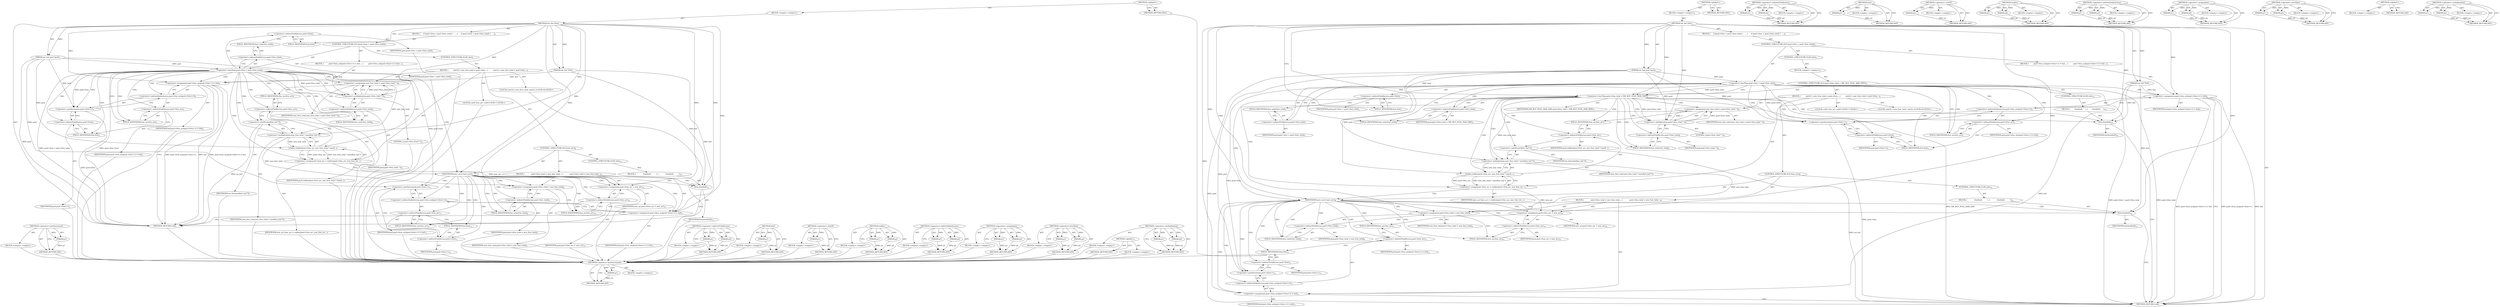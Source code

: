 digraph "&lt;operator&gt;.multiplication" {
vulnerable_126 [label=<(METHOD,&lt;operator&gt;.postIncrement)>];
vulnerable_127 [label=<(PARAM,p1)>];
vulnerable_128 [label=<(BLOCK,&lt;empty&gt;,&lt;empty&gt;)>];
vulnerable_129 [label=<(METHOD_RETURN,ANY)>];
vulnerable_6 [label=<(METHOD,&lt;global&gt;)<SUB>1</SUB>>];
vulnerable_7 [label=<(BLOCK,&lt;empty&gt;,&lt;empty&gt;)<SUB>1</SUB>>];
vulnerable_8 [label=<(METHOD,nw_buf_free)<SUB>1</SUB>>];
vulnerable_9 [label=<(PARAM,nw_buf_pool *pool)<SUB>1</SUB>>];
vulnerable_10 [label=<(PARAM,nw_buf *buf)<SUB>1</SUB>>];
vulnerable_11 [label=<(BLOCK,{
     if (pool-&gt;free &lt; pool-&gt;free_total) {
   ...,{
     if (pool-&gt;free &lt; pool-&gt;free_total) {
   ...)<SUB>2</SUB>>];
vulnerable_12 [label=<(CONTROL_STRUCTURE,IF,if (pool-&gt;free &lt; pool-&gt;free_total))<SUB>3</SUB>>];
vulnerable_13 [label=<(&lt;operator&gt;.lessThan,pool-&gt;free &lt; pool-&gt;free_total)<SUB>3</SUB>>];
vulnerable_14 [label=<(&lt;operator&gt;.indirectFieldAccess,pool-&gt;free)<SUB>3</SUB>>];
vulnerable_15 [label=<(IDENTIFIER,pool,pool-&gt;free &lt; pool-&gt;free_total)<SUB>3</SUB>>];
vulnerable_16 [label=<(FIELD_IDENTIFIER,free,free)<SUB>3</SUB>>];
vulnerable_17 [label=<(&lt;operator&gt;.indirectFieldAccess,pool-&gt;free_total)<SUB>3</SUB>>];
vulnerable_18 [label=<(IDENTIFIER,pool,pool-&gt;free &lt; pool-&gt;free_total)<SUB>3</SUB>>];
vulnerable_19 [label=<(FIELD_IDENTIFIER,free_total,free_total)<SUB>3</SUB>>];
vulnerable_20 [label=<(BLOCK,{
         pool-&gt;free_arr[pool-&gt;free++] = buf;
...,{
         pool-&gt;free_arr[pool-&gt;free++] = buf;
...)<SUB>3</SUB>>];
vulnerable_21 [label=<(&lt;operator&gt;.assignment,pool-&gt;free_arr[pool-&gt;free++] = buf)<SUB>4</SUB>>];
vulnerable_22 [label=<(&lt;operator&gt;.indirectIndexAccess,pool-&gt;free_arr[pool-&gt;free++])<SUB>4</SUB>>];
vulnerable_23 [label=<(&lt;operator&gt;.indirectFieldAccess,pool-&gt;free_arr)<SUB>4</SUB>>];
vulnerable_24 [label=<(IDENTIFIER,pool,pool-&gt;free_arr[pool-&gt;free++] = buf)<SUB>4</SUB>>];
vulnerable_25 [label=<(FIELD_IDENTIFIER,free_arr,free_arr)<SUB>4</SUB>>];
vulnerable_26 [label=<(&lt;operator&gt;.postIncrement,pool-&gt;free++)<SUB>4</SUB>>];
vulnerable_27 [label=<(&lt;operator&gt;.indirectFieldAccess,pool-&gt;free)<SUB>4</SUB>>];
vulnerable_28 [label=<(IDENTIFIER,pool,pool-&gt;free++)<SUB>4</SUB>>];
vulnerable_29 [label=<(FIELD_IDENTIFIER,free,free)<SUB>4</SUB>>];
vulnerable_30 [label=<(IDENTIFIER,buf,pool-&gt;free_arr[pool-&gt;free++] = buf)<SUB>4</SUB>>];
vulnerable_31 [label=<(CONTROL_STRUCTURE,ELSE,else)<SUB>5</SUB>>];
vulnerable_32 [label=<(BLOCK,{
         uint32_t new_free_total = pool-&gt;free...,{
         uint32_t new_free_total = pool-&gt;free...)<SUB>5</SUB>>];
vulnerable_33 [label="<(LOCAL,uint32_t new_free_total: uint32_t)<SUB>6</SUB>>"];
vulnerable_34 [label=<(&lt;operator&gt;.assignment,new_free_total = pool-&gt;free_total * 2)<SUB>6</SUB>>];
vulnerable_35 [label=<(IDENTIFIER,new_free_total,new_free_total = pool-&gt;free_total * 2)<SUB>6</SUB>>];
vulnerable_36 [label=<(&lt;operator&gt;.multiplication,pool-&gt;free_total * 2)<SUB>6</SUB>>];
vulnerable_37 [label=<(&lt;operator&gt;.indirectFieldAccess,pool-&gt;free_total)<SUB>6</SUB>>];
vulnerable_38 [label=<(IDENTIFIER,pool,pool-&gt;free_total * 2)<SUB>6</SUB>>];
vulnerable_39 [label=<(FIELD_IDENTIFIER,free_total,free_total)<SUB>6</SUB>>];
vulnerable_40 [label=<(LITERAL,2,pool-&gt;free_total * 2)<SUB>6</SUB>>];
vulnerable_41 [label="<(LOCAL,void* new_arr: void*)<SUB>7</SUB>>"];
vulnerable_42 [label=<(&lt;operator&gt;.assignment,*new_arr = realloc(pool-&gt;free_arr, new_free_tot...)<SUB>7</SUB>>];
vulnerable_43 [label=<(IDENTIFIER,new_arr,*new_arr = realloc(pool-&gt;free_arr, new_free_tot...)<SUB>7</SUB>>];
vulnerable_44 [label=<(realloc,realloc(pool-&gt;free_arr, new_free_total * sizeof...)<SUB>7</SUB>>];
vulnerable_45 [label=<(&lt;operator&gt;.indirectFieldAccess,pool-&gt;free_arr)<SUB>7</SUB>>];
vulnerable_46 [label=<(IDENTIFIER,pool,realloc(pool-&gt;free_arr, new_free_total * sizeof...)<SUB>7</SUB>>];
vulnerable_47 [label=<(FIELD_IDENTIFIER,free_arr,free_arr)<SUB>7</SUB>>];
vulnerable_48 [label=<(&lt;operator&gt;.multiplication,new_free_total * sizeof(nw_buf *))<SUB>7</SUB>>];
vulnerable_49 [label=<(IDENTIFIER,new_free_total,new_free_total * sizeof(nw_buf *))<SUB>7</SUB>>];
vulnerable_50 [label=<(&lt;operator&gt;.sizeOf,sizeof(nw_buf *))<SUB>7</SUB>>];
vulnerable_51 [label=<(IDENTIFIER,nw_buf,sizeof(nw_buf *))<SUB>7</SUB>>];
vulnerable_52 [label=<(CONTROL_STRUCTURE,IF,if (new_arr))<SUB>8</SUB>>];
vulnerable_53 [label=<(IDENTIFIER,new_arr,if (new_arr))<SUB>8</SUB>>];
vulnerable_54 [label=<(BLOCK,{
            pool-&gt;free_total = new_free_total...,{
            pool-&gt;free_total = new_free_total...)<SUB>8</SUB>>];
vulnerable_55 [label=<(&lt;operator&gt;.assignment,pool-&gt;free_total = new_free_total)<SUB>9</SUB>>];
vulnerable_56 [label=<(&lt;operator&gt;.indirectFieldAccess,pool-&gt;free_total)<SUB>9</SUB>>];
vulnerable_57 [label=<(IDENTIFIER,pool,pool-&gt;free_total = new_free_total)<SUB>9</SUB>>];
vulnerable_58 [label=<(FIELD_IDENTIFIER,free_total,free_total)<SUB>9</SUB>>];
vulnerable_59 [label=<(IDENTIFIER,new_free_total,pool-&gt;free_total = new_free_total)<SUB>9</SUB>>];
vulnerable_60 [label=<(&lt;operator&gt;.assignment,pool-&gt;free_arr = new_arr)<SUB>10</SUB>>];
vulnerable_61 [label=<(&lt;operator&gt;.indirectFieldAccess,pool-&gt;free_arr)<SUB>10</SUB>>];
vulnerable_62 [label=<(IDENTIFIER,pool,pool-&gt;free_arr = new_arr)<SUB>10</SUB>>];
vulnerable_63 [label=<(FIELD_IDENTIFIER,free_arr,free_arr)<SUB>10</SUB>>];
vulnerable_64 [label=<(IDENTIFIER,new_arr,pool-&gt;free_arr = new_arr)<SUB>10</SUB>>];
vulnerable_65 [label=<(&lt;operator&gt;.assignment,pool-&gt;free_arr[pool-&gt;free++] = buf)<SUB>11</SUB>>];
vulnerable_66 [label=<(&lt;operator&gt;.indirectIndexAccess,pool-&gt;free_arr[pool-&gt;free++])<SUB>11</SUB>>];
vulnerable_67 [label=<(&lt;operator&gt;.indirectFieldAccess,pool-&gt;free_arr)<SUB>11</SUB>>];
vulnerable_68 [label=<(IDENTIFIER,pool,pool-&gt;free_arr[pool-&gt;free++] = buf)<SUB>11</SUB>>];
vulnerable_69 [label=<(FIELD_IDENTIFIER,free_arr,free_arr)<SUB>11</SUB>>];
vulnerable_70 [label=<(&lt;operator&gt;.postIncrement,pool-&gt;free++)<SUB>11</SUB>>];
vulnerable_71 [label=<(&lt;operator&gt;.indirectFieldAccess,pool-&gt;free)<SUB>11</SUB>>];
vulnerable_72 [label=<(IDENTIFIER,pool,pool-&gt;free++)<SUB>11</SUB>>];
vulnerable_73 [label=<(FIELD_IDENTIFIER,free,free)<SUB>11</SUB>>];
vulnerable_74 [label=<(IDENTIFIER,buf,pool-&gt;free_arr[pool-&gt;free++] = buf)<SUB>11</SUB>>];
vulnerable_75 [label=<(CONTROL_STRUCTURE,ELSE,else)<SUB>12</SUB>>];
vulnerable_76 [label=<(BLOCK,{
             free(buf);
         },{
             free(buf);
         })<SUB>12</SUB>>];
vulnerable_77 [label=<(free,free(buf))<SUB>13</SUB>>];
vulnerable_78 [label=<(IDENTIFIER,buf,free(buf))<SUB>13</SUB>>];
vulnerable_79 [label=<(METHOD_RETURN,void)<SUB>1</SUB>>];
vulnerable_81 [label=<(METHOD_RETURN,ANY)<SUB>1</SUB>>];
vulnerable_111 [label=<(METHOD,&lt;operator&gt;.indirectFieldAccess)>];
vulnerable_112 [label=<(PARAM,p1)>];
vulnerable_113 [label=<(PARAM,p2)>];
vulnerable_114 [label=<(BLOCK,&lt;empty&gt;,&lt;empty&gt;)>];
vulnerable_115 [label=<(METHOD_RETURN,ANY)>];
vulnerable_144 [label=<(METHOD,free)>];
vulnerable_145 [label=<(PARAM,p1)>];
vulnerable_146 [label=<(BLOCK,&lt;empty&gt;,&lt;empty&gt;)>];
vulnerable_147 [label=<(METHOD_RETURN,ANY)>];
vulnerable_140 [label=<(METHOD,&lt;operator&gt;.sizeOf)>];
vulnerable_141 [label=<(PARAM,p1)>];
vulnerable_142 [label=<(BLOCK,&lt;empty&gt;,&lt;empty&gt;)>];
vulnerable_143 [label=<(METHOD_RETURN,ANY)>];
vulnerable_135 [label=<(METHOD,realloc)>];
vulnerable_136 [label=<(PARAM,p1)>];
vulnerable_137 [label=<(PARAM,p2)>];
vulnerable_138 [label=<(BLOCK,&lt;empty&gt;,&lt;empty&gt;)>];
vulnerable_139 [label=<(METHOD_RETURN,ANY)>];
vulnerable_121 [label=<(METHOD,&lt;operator&gt;.indirectIndexAccess)>];
vulnerable_122 [label=<(PARAM,p1)>];
vulnerable_123 [label=<(PARAM,p2)>];
vulnerable_124 [label=<(BLOCK,&lt;empty&gt;,&lt;empty&gt;)>];
vulnerable_125 [label=<(METHOD_RETURN,ANY)>];
vulnerable_116 [label=<(METHOD,&lt;operator&gt;.assignment)>];
vulnerable_117 [label=<(PARAM,p1)>];
vulnerable_118 [label=<(PARAM,p2)>];
vulnerable_119 [label=<(BLOCK,&lt;empty&gt;,&lt;empty&gt;)>];
vulnerable_120 [label=<(METHOD_RETURN,ANY)>];
vulnerable_106 [label=<(METHOD,&lt;operator&gt;.lessThan)>];
vulnerable_107 [label=<(PARAM,p1)>];
vulnerable_108 [label=<(PARAM,p2)>];
vulnerable_109 [label=<(BLOCK,&lt;empty&gt;,&lt;empty&gt;)>];
vulnerable_110 [label=<(METHOD_RETURN,ANY)>];
vulnerable_100 [label=<(METHOD,&lt;global&gt;)<SUB>1</SUB>>];
vulnerable_101 [label=<(BLOCK,&lt;empty&gt;,&lt;empty&gt;)>];
vulnerable_102 [label=<(METHOD_RETURN,ANY)>];
vulnerable_130 [label=<(METHOD,&lt;operator&gt;.multiplication)>];
vulnerable_131 [label=<(PARAM,p1)>];
vulnerable_132 [label=<(PARAM,p2)>];
vulnerable_133 [label=<(BLOCK,&lt;empty&gt;,&lt;empty&gt;)>];
vulnerable_134 [label=<(METHOD_RETURN,ANY)>];
fixed_137 [label=<(METHOD,&lt;operator&gt;.postIncrement)>];
fixed_138 [label=<(PARAM,p1)>];
fixed_139 [label=<(BLOCK,&lt;empty&gt;,&lt;empty&gt;)>];
fixed_140 [label=<(METHOD_RETURN,ANY)>];
fixed_6 [label=<(METHOD,&lt;global&gt;)<SUB>1</SUB>>];
fixed_7 [label=<(BLOCK,&lt;empty&gt;,&lt;empty&gt;)<SUB>1</SUB>>];
fixed_8 [label=<(METHOD,nw_buf_free)<SUB>1</SUB>>];
fixed_9 [label=<(PARAM,nw_buf_pool *pool)<SUB>1</SUB>>];
fixed_10 [label=<(PARAM,nw_buf *buf)<SUB>1</SUB>>];
fixed_11 [label=<(BLOCK,{
     if (pool-&gt;free &lt; pool-&gt;free_total) {
   ...,{
     if (pool-&gt;free &lt; pool-&gt;free_total) {
   ...)<SUB>2</SUB>>];
fixed_12 [label=<(CONTROL_STRUCTURE,IF,if (pool-&gt;free &lt; pool-&gt;free_total))<SUB>3</SUB>>];
fixed_13 [label=<(&lt;operator&gt;.lessThan,pool-&gt;free &lt; pool-&gt;free_total)<SUB>3</SUB>>];
fixed_14 [label=<(&lt;operator&gt;.indirectFieldAccess,pool-&gt;free)<SUB>3</SUB>>];
fixed_15 [label=<(IDENTIFIER,pool,pool-&gt;free &lt; pool-&gt;free_total)<SUB>3</SUB>>];
fixed_16 [label=<(FIELD_IDENTIFIER,free,free)<SUB>3</SUB>>];
fixed_17 [label=<(&lt;operator&gt;.indirectFieldAccess,pool-&gt;free_total)<SUB>3</SUB>>];
fixed_18 [label=<(IDENTIFIER,pool,pool-&gt;free &lt; pool-&gt;free_total)<SUB>3</SUB>>];
fixed_19 [label=<(FIELD_IDENTIFIER,free_total,free_total)<SUB>3</SUB>>];
fixed_20 [label=<(BLOCK,{
         pool-&gt;free_arr[pool-&gt;free++] = buf;
...,{
         pool-&gt;free_arr[pool-&gt;free++] = buf;
...)<SUB>3</SUB>>];
fixed_21 [label=<(&lt;operator&gt;.assignment,pool-&gt;free_arr[pool-&gt;free++] = buf)<SUB>4</SUB>>];
fixed_22 [label=<(&lt;operator&gt;.indirectIndexAccess,pool-&gt;free_arr[pool-&gt;free++])<SUB>4</SUB>>];
fixed_23 [label=<(&lt;operator&gt;.indirectFieldAccess,pool-&gt;free_arr)<SUB>4</SUB>>];
fixed_24 [label=<(IDENTIFIER,pool,pool-&gt;free_arr[pool-&gt;free++] = buf)<SUB>4</SUB>>];
fixed_25 [label=<(FIELD_IDENTIFIER,free_arr,free_arr)<SUB>4</SUB>>];
fixed_26 [label=<(&lt;operator&gt;.postIncrement,pool-&gt;free++)<SUB>4</SUB>>];
fixed_27 [label=<(&lt;operator&gt;.indirectFieldAccess,pool-&gt;free)<SUB>4</SUB>>];
fixed_28 [label=<(IDENTIFIER,pool,pool-&gt;free++)<SUB>4</SUB>>];
fixed_29 [label=<(FIELD_IDENTIFIER,free,free)<SUB>4</SUB>>];
fixed_30 [label=<(IDENTIFIER,buf,pool-&gt;free_arr[pool-&gt;free++] = buf)<SUB>4</SUB>>];
fixed_31 [label=<(CONTROL_STRUCTURE,ELSE,else)<SUB>5</SUB>>];
fixed_32 [label=<(BLOCK,&lt;empty&gt;,&lt;empty&gt;)<SUB>5</SUB>>];
fixed_33 [label=<(CONTROL_STRUCTURE,IF,if (pool-&gt;free_total &lt; NW_BUF_POOL_MAX_SIZE))<SUB>5</SUB>>];
fixed_34 [label=<(&lt;operator&gt;.lessThan,pool-&gt;free_total &lt; NW_BUF_POOL_MAX_SIZE)<SUB>5</SUB>>];
fixed_35 [label=<(&lt;operator&gt;.indirectFieldAccess,pool-&gt;free_total)<SUB>5</SUB>>];
fixed_36 [label=<(IDENTIFIER,pool,pool-&gt;free_total &lt; NW_BUF_POOL_MAX_SIZE)<SUB>5</SUB>>];
fixed_37 [label=<(FIELD_IDENTIFIER,free_total,free_total)<SUB>5</SUB>>];
fixed_38 [label=<(IDENTIFIER,NW_BUF_POOL_MAX_SIZE,pool-&gt;free_total &lt; NW_BUF_POOL_MAX_SIZE)<SUB>5</SUB>>];
fixed_39 [label=<(BLOCK,{
         uint32_t new_free_total = pool-&gt;free...,{
         uint32_t new_free_total = pool-&gt;free...)<SUB>5</SUB>>];
fixed_40 [label="<(LOCAL,uint32_t new_free_total: uint32_t)<SUB>6</SUB>>"];
fixed_41 [label=<(&lt;operator&gt;.assignment,new_free_total = pool-&gt;free_total * 2)<SUB>6</SUB>>];
fixed_42 [label=<(IDENTIFIER,new_free_total,new_free_total = pool-&gt;free_total * 2)<SUB>6</SUB>>];
fixed_43 [label=<(&lt;operator&gt;.multiplication,pool-&gt;free_total * 2)<SUB>6</SUB>>];
fixed_44 [label=<(&lt;operator&gt;.indirectFieldAccess,pool-&gt;free_total)<SUB>6</SUB>>];
fixed_45 [label=<(IDENTIFIER,pool,pool-&gt;free_total * 2)<SUB>6</SUB>>];
fixed_46 [label=<(FIELD_IDENTIFIER,free_total,free_total)<SUB>6</SUB>>];
fixed_47 [label=<(LITERAL,2,pool-&gt;free_total * 2)<SUB>6</SUB>>];
fixed_48 [label="<(LOCAL,void* new_arr: void*)<SUB>7</SUB>>"];
fixed_49 [label=<(&lt;operator&gt;.assignment,*new_arr = realloc(pool-&gt;free_arr, new_free_tot...)<SUB>7</SUB>>];
fixed_50 [label=<(IDENTIFIER,new_arr,*new_arr = realloc(pool-&gt;free_arr, new_free_tot...)<SUB>7</SUB>>];
fixed_51 [label=<(realloc,realloc(pool-&gt;free_arr, new_free_total * sizeof...)<SUB>7</SUB>>];
fixed_52 [label=<(&lt;operator&gt;.indirectFieldAccess,pool-&gt;free_arr)<SUB>7</SUB>>];
fixed_53 [label=<(IDENTIFIER,pool,realloc(pool-&gt;free_arr, new_free_total * sizeof...)<SUB>7</SUB>>];
fixed_54 [label=<(FIELD_IDENTIFIER,free_arr,free_arr)<SUB>7</SUB>>];
fixed_55 [label=<(&lt;operator&gt;.multiplication,new_free_total * sizeof(nw_buf *))<SUB>7</SUB>>];
fixed_56 [label=<(IDENTIFIER,new_free_total,new_free_total * sizeof(nw_buf *))<SUB>7</SUB>>];
fixed_57 [label=<(&lt;operator&gt;.sizeOf,sizeof(nw_buf *))<SUB>7</SUB>>];
fixed_58 [label=<(IDENTIFIER,nw_buf,sizeof(nw_buf *))<SUB>7</SUB>>];
fixed_59 [label=<(CONTROL_STRUCTURE,IF,if (new_arr))<SUB>8</SUB>>];
fixed_60 [label=<(IDENTIFIER,new_arr,if (new_arr))<SUB>8</SUB>>];
fixed_61 [label=<(BLOCK,{
            pool-&gt;free_total = new_free_total...,{
            pool-&gt;free_total = new_free_total...)<SUB>8</SUB>>];
fixed_62 [label=<(&lt;operator&gt;.assignment,pool-&gt;free_total = new_free_total)<SUB>9</SUB>>];
fixed_63 [label=<(&lt;operator&gt;.indirectFieldAccess,pool-&gt;free_total)<SUB>9</SUB>>];
fixed_64 [label=<(IDENTIFIER,pool,pool-&gt;free_total = new_free_total)<SUB>9</SUB>>];
fixed_65 [label=<(FIELD_IDENTIFIER,free_total,free_total)<SUB>9</SUB>>];
fixed_66 [label=<(IDENTIFIER,new_free_total,pool-&gt;free_total = new_free_total)<SUB>9</SUB>>];
fixed_67 [label=<(&lt;operator&gt;.assignment,pool-&gt;free_arr = new_arr)<SUB>10</SUB>>];
fixed_68 [label=<(&lt;operator&gt;.indirectFieldAccess,pool-&gt;free_arr)<SUB>10</SUB>>];
fixed_69 [label=<(IDENTIFIER,pool,pool-&gt;free_arr = new_arr)<SUB>10</SUB>>];
fixed_70 [label=<(FIELD_IDENTIFIER,free_arr,free_arr)<SUB>10</SUB>>];
fixed_71 [label=<(IDENTIFIER,new_arr,pool-&gt;free_arr = new_arr)<SUB>10</SUB>>];
fixed_72 [label=<(&lt;operator&gt;.assignment,pool-&gt;free_arr[pool-&gt;free++] = buf)<SUB>11</SUB>>];
fixed_73 [label=<(&lt;operator&gt;.indirectIndexAccess,pool-&gt;free_arr[pool-&gt;free++])<SUB>11</SUB>>];
fixed_74 [label=<(&lt;operator&gt;.indirectFieldAccess,pool-&gt;free_arr)<SUB>11</SUB>>];
fixed_75 [label=<(IDENTIFIER,pool,pool-&gt;free_arr[pool-&gt;free++] = buf)<SUB>11</SUB>>];
fixed_76 [label=<(FIELD_IDENTIFIER,free_arr,free_arr)<SUB>11</SUB>>];
fixed_77 [label=<(&lt;operator&gt;.postIncrement,pool-&gt;free++)<SUB>11</SUB>>];
fixed_78 [label=<(&lt;operator&gt;.indirectFieldAccess,pool-&gt;free)<SUB>11</SUB>>];
fixed_79 [label=<(IDENTIFIER,pool,pool-&gt;free++)<SUB>11</SUB>>];
fixed_80 [label=<(FIELD_IDENTIFIER,free,free)<SUB>11</SUB>>];
fixed_81 [label=<(IDENTIFIER,buf,pool-&gt;free_arr[pool-&gt;free++] = buf)<SUB>11</SUB>>];
fixed_82 [label=<(CONTROL_STRUCTURE,ELSE,else)<SUB>12</SUB>>];
fixed_83 [label=<(BLOCK,{
             free(buf);
         },{
             free(buf);
         })<SUB>12</SUB>>];
fixed_84 [label=<(free,free(buf))<SUB>13</SUB>>];
fixed_85 [label=<(IDENTIFIER,buf,free(buf))<SUB>13</SUB>>];
fixed_86 [label=<(CONTROL_STRUCTURE,ELSE,else)<SUB>15</SUB>>];
fixed_87 [label=<(BLOCK,{
        free(buf);
     },{
        free(buf);
     })<SUB>15</SUB>>];
fixed_88 [label=<(free,free(buf))<SUB>16</SUB>>];
fixed_89 [label=<(IDENTIFIER,buf,free(buf))<SUB>16</SUB>>];
fixed_90 [label=<(METHOD_RETURN,void)<SUB>1</SUB>>];
fixed_92 [label=<(METHOD_RETURN,ANY)<SUB>1</SUB>>];
fixed_122 [label=<(METHOD,&lt;operator&gt;.indirectFieldAccess)>];
fixed_123 [label=<(PARAM,p1)>];
fixed_124 [label=<(PARAM,p2)>];
fixed_125 [label=<(BLOCK,&lt;empty&gt;,&lt;empty&gt;)>];
fixed_126 [label=<(METHOD_RETURN,ANY)>];
fixed_155 [label=<(METHOD,free)>];
fixed_156 [label=<(PARAM,p1)>];
fixed_157 [label=<(BLOCK,&lt;empty&gt;,&lt;empty&gt;)>];
fixed_158 [label=<(METHOD_RETURN,ANY)>];
fixed_151 [label=<(METHOD,&lt;operator&gt;.sizeOf)>];
fixed_152 [label=<(PARAM,p1)>];
fixed_153 [label=<(BLOCK,&lt;empty&gt;,&lt;empty&gt;)>];
fixed_154 [label=<(METHOD_RETURN,ANY)>];
fixed_146 [label=<(METHOD,realloc)>];
fixed_147 [label=<(PARAM,p1)>];
fixed_148 [label=<(PARAM,p2)>];
fixed_149 [label=<(BLOCK,&lt;empty&gt;,&lt;empty&gt;)>];
fixed_150 [label=<(METHOD_RETURN,ANY)>];
fixed_132 [label=<(METHOD,&lt;operator&gt;.indirectIndexAccess)>];
fixed_133 [label=<(PARAM,p1)>];
fixed_134 [label=<(PARAM,p2)>];
fixed_135 [label=<(BLOCK,&lt;empty&gt;,&lt;empty&gt;)>];
fixed_136 [label=<(METHOD_RETURN,ANY)>];
fixed_127 [label=<(METHOD,&lt;operator&gt;.assignment)>];
fixed_128 [label=<(PARAM,p1)>];
fixed_129 [label=<(PARAM,p2)>];
fixed_130 [label=<(BLOCK,&lt;empty&gt;,&lt;empty&gt;)>];
fixed_131 [label=<(METHOD_RETURN,ANY)>];
fixed_117 [label=<(METHOD,&lt;operator&gt;.lessThan)>];
fixed_118 [label=<(PARAM,p1)>];
fixed_119 [label=<(PARAM,p2)>];
fixed_120 [label=<(BLOCK,&lt;empty&gt;,&lt;empty&gt;)>];
fixed_121 [label=<(METHOD_RETURN,ANY)>];
fixed_111 [label=<(METHOD,&lt;global&gt;)<SUB>1</SUB>>];
fixed_112 [label=<(BLOCK,&lt;empty&gt;,&lt;empty&gt;)>];
fixed_113 [label=<(METHOD_RETURN,ANY)>];
fixed_141 [label=<(METHOD,&lt;operator&gt;.multiplication)>];
fixed_142 [label=<(PARAM,p1)>];
fixed_143 [label=<(PARAM,p2)>];
fixed_144 [label=<(BLOCK,&lt;empty&gt;,&lt;empty&gt;)>];
fixed_145 [label=<(METHOD_RETURN,ANY)>];
vulnerable_126 -> vulnerable_127  [key=0, label="AST: "];
vulnerable_126 -> vulnerable_127  [key=1, label="DDG: "];
vulnerable_126 -> vulnerable_128  [key=0, label="AST: "];
vulnerable_126 -> vulnerable_129  [key=0, label="AST: "];
vulnerable_126 -> vulnerable_129  [key=1, label="CFG: "];
vulnerable_127 -> vulnerable_129  [key=0, label="DDG: p1"];
vulnerable_128 -> fixed_137  [key=0];
vulnerable_129 -> fixed_137  [key=0];
vulnerable_6 -> vulnerable_7  [key=0, label="AST: "];
vulnerable_6 -> vulnerable_81  [key=0, label="AST: "];
vulnerable_6 -> vulnerable_81  [key=1, label="CFG: "];
vulnerable_7 -> vulnerable_8  [key=0, label="AST: "];
vulnerable_8 -> vulnerable_9  [key=0, label="AST: "];
vulnerable_8 -> vulnerable_9  [key=1, label="DDG: "];
vulnerable_8 -> vulnerable_10  [key=0, label="AST: "];
vulnerable_8 -> vulnerable_10  [key=1, label="DDG: "];
vulnerable_8 -> vulnerable_11  [key=0, label="AST: "];
vulnerable_8 -> vulnerable_79  [key=0, label="AST: "];
vulnerable_8 -> vulnerable_16  [key=0, label="CFG: "];
vulnerable_8 -> vulnerable_21  [key=0, label="DDG: "];
vulnerable_8 -> vulnerable_53  [key=0, label="DDG: "];
vulnerable_8 -> vulnerable_36  [key=0, label="DDG: "];
vulnerable_8 -> vulnerable_55  [key=0, label="DDG: "];
vulnerable_8 -> vulnerable_60  [key=0, label="DDG: "];
vulnerable_8 -> vulnerable_65  [key=0, label="DDG: "];
vulnerable_8 -> vulnerable_48  [key=0, label="DDG: "];
vulnerable_8 -> vulnerable_77  [key=0, label="DDG: "];
vulnerable_9 -> vulnerable_79  [key=0, label="DDG: pool"];
vulnerable_9 -> vulnerable_13  [key=0, label="DDG: pool"];
vulnerable_9 -> vulnerable_26  [key=0, label="DDG: pool"];
vulnerable_9 -> vulnerable_36  [key=0, label="DDG: pool"];
vulnerable_9 -> vulnerable_44  [key=0, label="DDG: pool"];
vulnerable_9 -> vulnerable_70  [key=0, label="DDG: pool"];
vulnerable_10 -> vulnerable_21  [key=0, label="DDG: buf"];
vulnerable_10 -> vulnerable_65  [key=0, label="DDG: buf"];
vulnerable_10 -> vulnerable_77  [key=0, label="DDG: buf"];
vulnerable_11 -> vulnerable_12  [key=0, label="AST: "];
vulnerable_12 -> vulnerable_13  [key=0, label="AST: "];
vulnerable_12 -> vulnerable_20  [key=0, label="AST: "];
vulnerable_12 -> vulnerable_31  [key=0, label="AST: "];
vulnerable_13 -> vulnerable_14  [key=0, label="AST: "];
vulnerable_13 -> vulnerable_17  [key=0, label="AST: "];
vulnerable_13 -> vulnerable_25  [key=0, label="CFG: "];
vulnerable_13 -> vulnerable_25  [key=1, label="CDG: "];
vulnerable_13 -> vulnerable_39  [key=0, label="CFG: "];
vulnerable_13 -> vulnerable_39  [key=1, label="CDG: "];
vulnerable_13 -> vulnerable_79  [key=0, label="DDG: pool-&gt;free_total"];
vulnerable_13 -> vulnerable_79  [key=1, label="DDG: pool-&gt;free &lt; pool-&gt;free_total"];
vulnerable_13 -> vulnerable_26  [key=0, label="DDG: pool-&gt;free"];
vulnerable_13 -> vulnerable_26  [key=1, label="CDG: "];
vulnerable_13 -> vulnerable_36  [key=0, label="DDG: pool-&gt;free_total"];
vulnerable_13 -> vulnerable_36  [key=1, label="CDG: "];
vulnerable_13 -> vulnerable_70  [key=0, label="DDG: pool-&gt;free"];
vulnerable_13 -> vulnerable_47  [key=0, label="CDG: "];
vulnerable_13 -> vulnerable_34  [key=0, label="CDG: "];
vulnerable_13 -> vulnerable_21  [key=0, label="CDG: "];
vulnerable_13 -> vulnerable_48  [key=0, label="CDG: "];
vulnerable_13 -> vulnerable_42  [key=0, label="CDG: "];
vulnerable_13 -> vulnerable_37  [key=0, label="CDG: "];
vulnerable_13 -> vulnerable_22  [key=0, label="CDG: "];
vulnerable_13 -> vulnerable_45  [key=0, label="CDG: "];
vulnerable_13 -> vulnerable_27  [key=0, label="CDG: "];
vulnerable_13 -> vulnerable_29  [key=0, label="CDG: "];
vulnerable_13 -> vulnerable_50  [key=0, label="CDG: "];
vulnerable_13 -> vulnerable_44  [key=0, label="CDG: "];
vulnerable_13 -> vulnerable_23  [key=0, label="CDG: "];
vulnerable_13 -> vulnerable_53  [key=0, label="CDG: "];
vulnerable_14 -> vulnerable_15  [key=0, label="AST: "];
vulnerable_14 -> vulnerable_16  [key=0, label="AST: "];
vulnerable_14 -> vulnerable_19  [key=0, label="CFG: "];
vulnerable_15 -> fixed_137  [key=0];
vulnerable_16 -> vulnerable_14  [key=0, label="CFG: "];
vulnerable_17 -> vulnerable_18  [key=0, label="AST: "];
vulnerable_17 -> vulnerable_19  [key=0, label="AST: "];
vulnerable_17 -> vulnerable_13  [key=0, label="CFG: "];
vulnerable_18 -> fixed_137  [key=0];
vulnerable_19 -> vulnerable_17  [key=0, label="CFG: "];
vulnerable_20 -> vulnerable_21  [key=0, label="AST: "];
vulnerable_21 -> vulnerable_22  [key=0, label="AST: "];
vulnerable_21 -> vulnerable_30  [key=0, label="AST: "];
vulnerable_21 -> vulnerable_79  [key=0, label="CFG: "];
vulnerable_21 -> vulnerable_79  [key=1, label="DDG: pool-&gt;free_arr[pool-&gt;free++]"];
vulnerable_21 -> vulnerable_79  [key=2, label="DDG: buf"];
vulnerable_21 -> vulnerable_79  [key=3, label="DDG: pool-&gt;free_arr[pool-&gt;free++] = buf"];
vulnerable_22 -> vulnerable_23  [key=0, label="AST: "];
vulnerable_22 -> vulnerable_26  [key=0, label="AST: "];
vulnerable_22 -> vulnerable_21  [key=0, label="CFG: "];
vulnerable_23 -> vulnerable_24  [key=0, label="AST: "];
vulnerable_23 -> vulnerable_25  [key=0, label="AST: "];
vulnerable_23 -> vulnerable_29  [key=0, label="CFG: "];
vulnerable_24 -> fixed_137  [key=0];
vulnerable_25 -> vulnerable_23  [key=0, label="CFG: "];
vulnerable_26 -> vulnerable_27  [key=0, label="AST: "];
vulnerable_26 -> vulnerable_22  [key=0, label="CFG: "];
vulnerable_26 -> vulnerable_79  [key=0, label="DDG: pool-&gt;free"];
vulnerable_27 -> vulnerable_28  [key=0, label="AST: "];
vulnerable_27 -> vulnerable_29  [key=0, label="AST: "];
vulnerable_27 -> vulnerable_26  [key=0, label="CFG: "];
vulnerable_28 -> fixed_137  [key=0];
vulnerable_29 -> vulnerable_27  [key=0, label="CFG: "];
vulnerable_30 -> fixed_137  [key=0];
vulnerable_31 -> vulnerable_32  [key=0, label="AST: "];
vulnerable_32 -> vulnerable_33  [key=0, label="AST: "];
vulnerable_32 -> vulnerable_34  [key=0, label="AST: "];
vulnerable_32 -> vulnerable_41  [key=0, label="AST: "];
vulnerable_32 -> vulnerable_42  [key=0, label="AST: "];
vulnerable_32 -> vulnerable_52  [key=0, label="AST: "];
vulnerable_33 -> fixed_137  [key=0];
vulnerable_34 -> vulnerable_35  [key=0, label="AST: "];
vulnerable_34 -> vulnerable_36  [key=0, label="AST: "];
vulnerable_34 -> vulnerable_47  [key=0, label="CFG: "];
vulnerable_34 -> vulnerable_48  [key=0, label="DDG: new_free_total"];
vulnerable_35 -> fixed_137  [key=0];
vulnerable_36 -> vulnerable_37  [key=0, label="AST: "];
vulnerable_36 -> vulnerable_40  [key=0, label="AST: "];
vulnerable_36 -> vulnerable_34  [key=0, label="CFG: "];
vulnerable_36 -> vulnerable_34  [key=1, label="DDG: pool-&gt;free_total"];
vulnerable_36 -> vulnerable_34  [key=2, label="DDG: 2"];
vulnerable_37 -> vulnerable_38  [key=0, label="AST: "];
vulnerable_37 -> vulnerable_39  [key=0, label="AST: "];
vulnerable_37 -> vulnerable_36  [key=0, label="CFG: "];
vulnerable_38 -> fixed_137  [key=0];
vulnerable_39 -> vulnerable_37  [key=0, label="CFG: "];
vulnerable_40 -> fixed_137  [key=0];
vulnerable_41 -> fixed_137  [key=0];
vulnerable_42 -> vulnerable_43  [key=0, label="AST: "];
vulnerable_42 -> vulnerable_44  [key=0, label="AST: "];
vulnerable_42 -> vulnerable_53  [key=0, label="CFG: "];
vulnerable_42 -> vulnerable_60  [key=0, label="DDG: new_arr"];
vulnerable_43 -> fixed_137  [key=0];
vulnerable_44 -> vulnerable_45  [key=0, label="AST: "];
vulnerable_44 -> vulnerable_48  [key=0, label="AST: "];
vulnerable_44 -> vulnerable_42  [key=0, label="CFG: "];
vulnerable_44 -> vulnerable_42  [key=1, label="DDG: pool-&gt;free_arr"];
vulnerable_44 -> vulnerable_42  [key=2, label="DDG: new_free_total * sizeof(nw_buf *)"];
vulnerable_45 -> vulnerable_46  [key=0, label="AST: "];
vulnerable_45 -> vulnerable_47  [key=0, label="AST: "];
vulnerable_45 -> vulnerable_50  [key=0, label="CFG: "];
vulnerable_46 -> fixed_137  [key=0];
vulnerable_47 -> vulnerable_45  [key=0, label="CFG: "];
vulnerable_48 -> vulnerable_49  [key=0, label="AST: "];
vulnerable_48 -> vulnerable_50  [key=0, label="AST: "];
vulnerable_48 -> vulnerable_44  [key=0, label="CFG: "];
vulnerable_48 -> vulnerable_44  [key=1, label="DDG: new_free_total"];
vulnerable_48 -> vulnerable_55  [key=0, label="DDG: new_free_total"];
vulnerable_49 -> fixed_137  [key=0];
vulnerable_50 -> vulnerable_51  [key=0, label="AST: "];
vulnerable_50 -> vulnerable_48  [key=0, label="CFG: "];
vulnerable_50 -> vulnerable_79  [key=0, label="DDG: nw_buf"];
vulnerable_51 -> fixed_137  [key=0];
vulnerable_52 -> vulnerable_53  [key=0, label="AST: "];
vulnerable_52 -> vulnerable_54  [key=0, label="AST: "];
vulnerable_52 -> vulnerable_75  [key=0, label="AST: "];
vulnerable_53 -> vulnerable_58  [key=0, label="CFG: "];
vulnerable_53 -> vulnerable_58  [key=1, label="CDG: "];
vulnerable_53 -> vulnerable_77  [key=0, label="CFG: "];
vulnerable_53 -> vulnerable_77  [key=1, label="CDG: "];
vulnerable_53 -> vulnerable_60  [key=0, label="CDG: "];
vulnerable_53 -> vulnerable_73  [key=0, label="CDG: "];
vulnerable_53 -> vulnerable_66  [key=0, label="CDG: "];
vulnerable_53 -> vulnerable_56  [key=0, label="CDG: "];
vulnerable_53 -> vulnerable_69  [key=0, label="CDG: "];
vulnerable_53 -> vulnerable_67  [key=0, label="CDG: "];
vulnerable_53 -> vulnerable_65  [key=0, label="CDG: "];
vulnerable_53 -> vulnerable_61  [key=0, label="CDG: "];
vulnerable_53 -> vulnerable_71  [key=0, label="CDG: "];
vulnerable_53 -> vulnerable_70  [key=0, label="CDG: "];
vulnerable_53 -> vulnerable_63  [key=0, label="CDG: "];
vulnerable_53 -> vulnerable_55  [key=0, label="CDG: "];
vulnerable_54 -> vulnerable_55  [key=0, label="AST: "];
vulnerable_54 -> vulnerable_60  [key=0, label="AST: "];
vulnerable_54 -> vulnerable_65  [key=0, label="AST: "];
vulnerable_55 -> vulnerable_56  [key=0, label="AST: "];
vulnerable_55 -> vulnerable_59  [key=0, label="AST: "];
vulnerable_55 -> vulnerable_63  [key=0, label="CFG: "];
vulnerable_56 -> vulnerable_57  [key=0, label="AST: "];
vulnerable_56 -> vulnerable_58  [key=0, label="AST: "];
vulnerable_56 -> vulnerable_55  [key=0, label="CFG: "];
vulnerable_57 -> fixed_137  [key=0];
vulnerable_58 -> vulnerable_56  [key=0, label="CFG: "];
vulnerable_59 -> fixed_137  [key=0];
vulnerable_60 -> vulnerable_61  [key=0, label="AST: "];
vulnerable_60 -> vulnerable_64  [key=0, label="AST: "];
vulnerable_60 -> vulnerable_69  [key=0, label="CFG: "];
vulnerable_61 -> vulnerable_62  [key=0, label="AST: "];
vulnerable_61 -> vulnerable_63  [key=0, label="AST: "];
vulnerable_61 -> vulnerable_60  [key=0, label="CFG: "];
vulnerable_62 -> fixed_137  [key=0];
vulnerable_63 -> vulnerable_61  [key=0, label="CFG: "];
vulnerable_64 -> fixed_137  [key=0];
vulnerable_65 -> vulnerable_66  [key=0, label="AST: "];
vulnerable_65 -> vulnerable_74  [key=0, label="AST: "];
vulnerable_65 -> vulnerable_79  [key=0, label="CFG: "];
vulnerable_66 -> vulnerable_67  [key=0, label="AST: "];
vulnerable_66 -> vulnerable_70  [key=0, label="AST: "];
vulnerable_66 -> vulnerable_65  [key=0, label="CFG: "];
vulnerable_67 -> vulnerable_68  [key=0, label="AST: "];
vulnerable_67 -> vulnerable_69  [key=0, label="AST: "];
vulnerable_67 -> vulnerable_73  [key=0, label="CFG: "];
vulnerable_68 -> fixed_137  [key=0];
vulnerable_69 -> vulnerable_67  [key=0, label="CFG: "];
vulnerable_70 -> vulnerable_71  [key=0, label="AST: "];
vulnerable_70 -> vulnerable_66  [key=0, label="CFG: "];
vulnerable_71 -> vulnerable_72  [key=0, label="AST: "];
vulnerable_71 -> vulnerable_73  [key=0, label="AST: "];
vulnerable_71 -> vulnerable_70  [key=0, label="CFG: "];
vulnerable_72 -> fixed_137  [key=0];
vulnerable_73 -> vulnerable_71  [key=0, label="CFG: "];
vulnerable_74 -> fixed_137  [key=0];
vulnerable_75 -> vulnerable_76  [key=0, label="AST: "];
vulnerable_76 -> vulnerable_77  [key=0, label="AST: "];
vulnerable_77 -> vulnerable_78  [key=0, label="AST: "];
vulnerable_77 -> vulnerable_79  [key=0, label="CFG: "];
vulnerable_78 -> fixed_137  [key=0];
vulnerable_79 -> fixed_137  [key=0];
vulnerable_81 -> fixed_137  [key=0];
vulnerable_111 -> vulnerable_112  [key=0, label="AST: "];
vulnerable_111 -> vulnerable_112  [key=1, label="DDG: "];
vulnerable_111 -> vulnerable_114  [key=0, label="AST: "];
vulnerable_111 -> vulnerable_113  [key=0, label="AST: "];
vulnerable_111 -> vulnerable_113  [key=1, label="DDG: "];
vulnerable_111 -> vulnerable_115  [key=0, label="AST: "];
vulnerable_111 -> vulnerable_115  [key=1, label="CFG: "];
vulnerable_112 -> vulnerable_115  [key=0, label="DDG: p1"];
vulnerable_113 -> vulnerable_115  [key=0, label="DDG: p2"];
vulnerable_114 -> fixed_137  [key=0];
vulnerable_115 -> fixed_137  [key=0];
vulnerable_144 -> vulnerable_145  [key=0, label="AST: "];
vulnerable_144 -> vulnerable_145  [key=1, label="DDG: "];
vulnerable_144 -> vulnerable_146  [key=0, label="AST: "];
vulnerable_144 -> vulnerable_147  [key=0, label="AST: "];
vulnerable_144 -> vulnerable_147  [key=1, label="CFG: "];
vulnerable_145 -> vulnerable_147  [key=0, label="DDG: p1"];
vulnerable_146 -> fixed_137  [key=0];
vulnerable_147 -> fixed_137  [key=0];
vulnerable_140 -> vulnerable_141  [key=0, label="AST: "];
vulnerable_140 -> vulnerable_141  [key=1, label="DDG: "];
vulnerable_140 -> vulnerable_142  [key=0, label="AST: "];
vulnerable_140 -> vulnerable_143  [key=0, label="AST: "];
vulnerable_140 -> vulnerable_143  [key=1, label="CFG: "];
vulnerable_141 -> vulnerable_143  [key=0, label="DDG: p1"];
vulnerable_142 -> fixed_137  [key=0];
vulnerable_143 -> fixed_137  [key=0];
vulnerable_135 -> vulnerable_136  [key=0, label="AST: "];
vulnerable_135 -> vulnerable_136  [key=1, label="DDG: "];
vulnerable_135 -> vulnerable_138  [key=0, label="AST: "];
vulnerable_135 -> vulnerable_137  [key=0, label="AST: "];
vulnerable_135 -> vulnerable_137  [key=1, label="DDG: "];
vulnerable_135 -> vulnerable_139  [key=0, label="AST: "];
vulnerable_135 -> vulnerable_139  [key=1, label="CFG: "];
vulnerable_136 -> vulnerable_139  [key=0, label="DDG: p1"];
vulnerable_137 -> vulnerable_139  [key=0, label="DDG: p2"];
vulnerable_138 -> fixed_137  [key=0];
vulnerable_139 -> fixed_137  [key=0];
vulnerable_121 -> vulnerable_122  [key=0, label="AST: "];
vulnerable_121 -> vulnerable_122  [key=1, label="DDG: "];
vulnerable_121 -> vulnerable_124  [key=0, label="AST: "];
vulnerable_121 -> vulnerable_123  [key=0, label="AST: "];
vulnerable_121 -> vulnerable_123  [key=1, label="DDG: "];
vulnerable_121 -> vulnerable_125  [key=0, label="AST: "];
vulnerable_121 -> vulnerable_125  [key=1, label="CFG: "];
vulnerable_122 -> vulnerable_125  [key=0, label="DDG: p1"];
vulnerable_123 -> vulnerable_125  [key=0, label="DDG: p2"];
vulnerable_124 -> fixed_137  [key=0];
vulnerable_125 -> fixed_137  [key=0];
vulnerable_116 -> vulnerable_117  [key=0, label="AST: "];
vulnerable_116 -> vulnerable_117  [key=1, label="DDG: "];
vulnerable_116 -> vulnerable_119  [key=0, label="AST: "];
vulnerable_116 -> vulnerable_118  [key=0, label="AST: "];
vulnerable_116 -> vulnerable_118  [key=1, label="DDG: "];
vulnerable_116 -> vulnerable_120  [key=0, label="AST: "];
vulnerable_116 -> vulnerable_120  [key=1, label="CFG: "];
vulnerable_117 -> vulnerable_120  [key=0, label="DDG: p1"];
vulnerable_118 -> vulnerable_120  [key=0, label="DDG: p2"];
vulnerable_119 -> fixed_137  [key=0];
vulnerable_120 -> fixed_137  [key=0];
vulnerable_106 -> vulnerable_107  [key=0, label="AST: "];
vulnerable_106 -> vulnerable_107  [key=1, label="DDG: "];
vulnerable_106 -> vulnerable_109  [key=0, label="AST: "];
vulnerable_106 -> vulnerable_108  [key=0, label="AST: "];
vulnerable_106 -> vulnerable_108  [key=1, label="DDG: "];
vulnerable_106 -> vulnerable_110  [key=0, label="AST: "];
vulnerable_106 -> vulnerable_110  [key=1, label="CFG: "];
vulnerable_107 -> vulnerable_110  [key=0, label="DDG: p1"];
vulnerable_108 -> vulnerable_110  [key=0, label="DDG: p2"];
vulnerable_109 -> fixed_137  [key=0];
vulnerable_110 -> fixed_137  [key=0];
vulnerable_100 -> vulnerable_101  [key=0, label="AST: "];
vulnerable_100 -> vulnerable_102  [key=0, label="AST: "];
vulnerable_100 -> vulnerable_102  [key=1, label="CFG: "];
vulnerable_101 -> fixed_137  [key=0];
vulnerable_102 -> fixed_137  [key=0];
vulnerable_130 -> vulnerable_131  [key=0, label="AST: "];
vulnerable_130 -> vulnerable_131  [key=1, label="DDG: "];
vulnerable_130 -> vulnerable_133  [key=0, label="AST: "];
vulnerable_130 -> vulnerable_132  [key=0, label="AST: "];
vulnerable_130 -> vulnerable_132  [key=1, label="DDG: "];
vulnerable_130 -> vulnerable_134  [key=0, label="AST: "];
vulnerable_130 -> vulnerable_134  [key=1, label="CFG: "];
vulnerable_131 -> vulnerable_134  [key=0, label="DDG: p1"];
vulnerable_132 -> vulnerable_134  [key=0, label="DDG: p2"];
vulnerable_133 -> fixed_137  [key=0];
vulnerable_134 -> fixed_137  [key=0];
fixed_137 -> fixed_138  [key=0, label="AST: "];
fixed_137 -> fixed_138  [key=1, label="DDG: "];
fixed_137 -> fixed_139  [key=0, label="AST: "];
fixed_137 -> fixed_140  [key=0, label="AST: "];
fixed_137 -> fixed_140  [key=1, label="CFG: "];
fixed_138 -> fixed_140  [key=0, label="DDG: p1"];
fixed_6 -> fixed_7  [key=0, label="AST: "];
fixed_6 -> fixed_92  [key=0, label="AST: "];
fixed_6 -> fixed_92  [key=1, label="CFG: "];
fixed_7 -> fixed_8  [key=0, label="AST: "];
fixed_8 -> fixed_9  [key=0, label="AST: "];
fixed_8 -> fixed_9  [key=1, label="DDG: "];
fixed_8 -> fixed_10  [key=0, label="AST: "];
fixed_8 -> fixed_10  [key=1, label="DDG: "];
fixed_8 -> fixed_11  [key=0, label="AST: "];
fixed_8 -> fixed_90  [key=0, label="AST: "];
fixed_8 -> fixed_16  [key=0, label="CFG: "];
fixed_8 -> fixed_21  [key=0, label="DDG: "];
fixed_8 -> fixed_34  [key=0, label="DDG: "];
fixed_8 -> fixed_60  [key=0, label="DDG: "];
fixed_8 -> fixed_43  [key=0, label="DDG: "];
fixed_8 -> fixed_62  [key=0, label="DDG: "];
fixed_8 -> fixed_67  [key=0, label="DDG: "];
fixed_8 -> fixed_72  [key=0, label="DDG: "];
fixed_8 -> fixed_88  [key=0, label="DDG: "];
fixed_8 -> fixed_55  [key=0, label="DDG: "];
fixed_8 -> fixed_84  [key=0, label="DDG: "];
fixed_9 -> fixed_90  [key=0, label="DDG: pool"];
fixed_9 -> fixed_13  [key=0, label="DDG: pool"];
fixed_9 -> fixed_26  [key=0, label="DDG: pool"];
fixed_9 -> fixed_34  [key=0, label="DDG: pool"];
fixed_9 -> fixed_43  [key=0, label="DDG: pool"];
fixed_9 -> fixed_51  [key=0, label="DDG: pool"];
fixed_9 -> fixed_77  [key=0, label="DDG: pool"];
fixed_10 -> fixed_21  [key=0, label="DDG: buf"];
fixed_10 -> fixed_72  [key=0, label="DDG: buf"];
fixed_10 -> fixed_88  [key=0, label="DDG: buf"];
fixed_10 -> fixed_84  [key=0, label="DDG: buf"];
fixed_11 -> fixed_12  [key=0, label="AST: "];
fixed_12 -> fixed_13  [key=0, label="AST: "];
fixed_12 -> fixed_20  [key=0, label="AST: "];
fixed_12 -> fixed_31  [key=0, label="AST: "];
fixed_13 -> fixed_14  [key=0, label="AST: "];
fixed_13 -> fixed_17  [key=0, label="AST: "];
fixed_13 -> fixed_25  [key=0, label="CFG: "];
fixed_13 -> fixed_25  [key=1, label="CDG: "];
fixed_13 -> fixed_37  [key=0, label="CFG: "];
fixed_13 -> fixed_37  [key=1, label="CDG: "];
fixed_13 -> fixed_90  [key=0, label="DDG: pool-&gt;free_total"];
fixed_13 -> fixed_90  [key=1, label="DDG: pool-&gt;free &lt; pool-&gt;free_total"];
fixed_13 -> fixed_26  [key=0, label="DDG: pool-&gt;free"];
fixed_13 -> fixed_26  [key=1, label="CDG: "];
fixed_13 -> fixed_34  [key=0, label="DDG: pool-&gt;free_total"];
fixed_13 -> fixed_34  [key=1, label="CDG: "];
fixed_13 -> fixed_77  [key=0, label="DDG: pool-&gt;free"];
fixed_13 -> fixed_21  [key=0, label="CDG: "];
fixed_13 -> fixed_22  [key=0, label="CDG: "];
fixed_13 -> fixed_27  [key=0, label="CDG: "];
fixed_13 -> fixed_29  [key=0, label="CDG: "];
fixed_13 -> fixed_35  [key=0, label="CDG: "];
fixed_13 -> fixed_23  [key=0, label="CDG: "];
fixed_14 -> fixed_15  [key=0, label="AST: "];
fixed_14 -> fixed_16  [key=0, label="AST: "];
fixed_14 -> fixed_19  [key=0, label="CFG: "];
fixed_16 -> fixed_14  [key=0, label="CFG: "];
fixed_17 -> fixed_18  [key=0, label="AST: "];
fixed_17 -> fixed_19  [key=0, label="AST: "];
fixed_17 -> fixed_13  [key=0, label="CFG: "];
fixed_19 -> fixed_17  [key=0, label="CFG: "];
fixed_20 -> fixed_21  [key=0, label="AST: "];
fixed_21 -> fixed_22  [key=0, label="AST: "];
fixed_21 -> fixed_30  [key=0, label="AST: "];
fixed_21 -> fixed_90  [key=0, label="CFG: "];
fixed_21 -> fixed_90  [key=1, label="DDG: pool-&gt;free_arr[pool-&gt;free++]"];
fixed_21 -> fixed_90  [key=2, label="DDG: buf"];
fixed_21 -> fixed_90  [key=3, label="DDG: pool-&gt;free_arr[pool-&gt;free++] = buf"];
fixed_22 -> fixed_23  [key=0, label="AST: "];
fixed_22 -> fixed_26  [key=0, label="AST: "];
fixed_22 -> fixed_21  [key=0, label="CFG: "];
fixed_23 -> fixed_24  [key=0, label="AST: "];
fixed_23 -> fixed_25  [key=0, label="AST: "];
fixed_23 -> fixed_29  [key=0, label="CFG: "];
fixed_25 -> fixed_23  [key=0, label="CFG: "];
fixed_26 -> fixed_27  [key=0, label="AST: "];
fixed_26 -> fixed_22  [key=0, label="CFG: "];
fixed_26 -> fixed_90  [key=0, label="DDG: pool-&gt;free"];
fixed_27 -> fixed_28  [key=0, label="AST: "];
fixed_27 -> fixed_29  [key=0, label="AST: "];
fixed_27 -> fixed_26  [key=0, label="CFG: "];
fixed_29 -> fixed_27  [key=0, label="CFG: "];
fixed_31 -> fixed_32  [key=0, label="AST: "];
fixed_32 -> fixed_33  [key=0, label="AST: "];
fixed_33 -> fixed_34  [key=0, label="AST: "];
fixed_33 -> fixed_39  [key=0, label="AST: "];
fixed_33 -> fixed_86  [key=0, label="AST: "];
fixed_34 -> fixed_35  [key=0, label="AST: "];
fixed_34 -> fixed_38  [key=0, label="AST: "];
fixed_34 -> fixed_46  [key=0, label="CFG: "];
fixed_34 -> fixed_46  [key=1, label="CDG: "];
fixed_34 -> fixed_88  [key=0, label="CFG: "];
fixed_34 -> fixed_88  [key=1, label="CDG: "];
fixed_34 -> fixed_90  [key=0, label="DDG: NW_BUF_POOL_MAX_SIZE"];
fixed_34 -> fixed_43  [key=0, label="DDG: pool-&gt;free_total"];
fixed_34 -> fixed_43  [key=1, label="CDG: "];
fixed_34 -> fixed_49  [key=0, label="CDG: "];
fixed_34 -> fixed_60  [key=0, label="CDG: "];
fixed_34 -> fixed_51  [key=0, label="CDG: "];
fixed_34 -> fixed_57  [key=0, label="CDG: "];
fixed_34 -> fixed_52  [key=0, label="CDG: "];
fixed_34 -> fixed_44  [key=0, label="CDG: "];
fixed_34 -> fixed_54  [key=0, label="CDG: "];
fixed_34 -> fixed_41  [key=0, label="CDG: "];
fixed_34 -> fixed_55  [key=0, label="CDG: "];
fixed_35 -> fixed_36  [key=0, label="AST: "];
fixed_35 -> fixed_37  [key=0, label="AST: "];
fixed_35 -> fixed_34  [key=0, label="CFG: "];
fixed_37 -> fixed_35  [key=0, label="CFG: "];
fixed_39 -> fixed_40  [key=0, label="AST: "];
fixed_39 -> fixed_41  [key=0, label="AST: "];
fixed_39 -> fixed_48  [key=0, label="AST: "];
fixed_39 -> fixed_49  [key=0, label="AST: "];
fixed_39 -> fixed_59  [key=0, label="AST: "];
fixed_41 -> fixed_42  [key=0, label="AST: "];
fixed_41 -> fixed_43  [key=0, label="AST: "];
fixed_41 -> fixed_54  [key=0, label="CFG: "];
fixed_41 -> fixed_55  [key=0, label="DDG: new_free_total"];
fixed_43 -> fixed_44  [key=0, label="AST: "];
fixed_43 -> fixed_47  [key=0, label="AST: "];
fixed_43 -> fixed_41  [key=0, label="CFG: "];
fixed_43 -> fixed_41  [key=1, label="DDG: pool-&gt;free_total"];
fixed_43 -> fixed_41  [key=2, label="DDG: 2"];
fixed_44 -> fixed_45  [key=0, label="AST: "];
fixed_44 -> fixed_46  [key=0, label="AST: "];
fixed_44 -> fixed_43  [key=0, label="CFG: "];
fixed_46 -> fixed_44  [key=0, label="CFG: "];
fixed_49 -> fixed_50  [key=0, label="AST: "];
fixed_49 -> fixed_51  [key=0, label="AST: "];
fixed_49 -> fixed_60  [key=0, label="CFG: "];
fixed_49 -> fixed_67  [key=0, label="DDG: new_arr"];
fixed_51 -> fixed_52  [key=0, label="AST: "];
fixed_51 -> fixed_55  [key=0, label="AST: "];
fixed_51 -> fixed_49  [key=0, label="CFG: "];
fixed_51 -> fixed_49  [key=1, label="DDG: pool-&gt;free_arr"];
fixed_51 -> fixed_49  [key=2, label="DDG: new_free_total * sizeof(nw_buf *)"];
fixed_52 -> fixed_53  [key=0, label="AST: "];
fixed_52 -> fixed_54  [key=0, label="AST: "];
fixed_52 -> fixed_57  [key=0, label="CFG: "];
fixed_54 -> fixed_52  [key=0, label="CFG: "];
fixed_55 -> fixed_56  [key=0, label="AST: "];
fixed_55 -> fixed_57  [key=0, label="AST: "];
fixed_55 -> fixed_51  [key=0, label="CFG: "];
fixed_55 -> fixed_51  [key=1, label="DDG: new_free_total"];
fixed_55 -> fixed_62  [key=0, label="DDG: new_free_total"];
fixed_57 -> fixed_58  [key=0, label="AST: "];
fixed_57 -> fixed_55  [key=0, label="CFG: "];
fixed_57 -> fixed_90  [key=0, label="DDG: nw_buf"];
fixed_59 -> fixed_60  [key=0, label="AST: "];
fixed_59 -> fixed_61  [key=0, label="AST: "];
fixed_59 -> fixed_82  [key=0, label="AST: "];
fixed_60 -> fixed_65  [key=0, label="CFG: "];
fixed_60 -> fixed_65  [key=1, label="CDG: "];
fixed_60 -> fixed_84  [key=0, label="CFG: "];
fixed_60 -> fixed_84  [key=1, label="CDG: "];
fixed_60 -> fixed_68  [key=0, label="CDG: "];
fixed_60 -> fixed_73  [key=0, label="CDG: "];
fixed_60 -> fixed_77  [key=0, label="CDG: "];
fixed_60 -> fixed_72  [key=0, label="CDG: "];
fixed_60 -> fixed_67  [key=0, label="CDG: "];
fixed_60 -> fixed_74  [key=0, label="CDG: "];
fixed_60 -> fixed_76  [key=0, label="CDG: "];
fixed_60 -> fixed_80  [key=0, label="CDG: "];
fixed_60 -> fixed_70  [key=0, label="CDG: "];
fixed_60 -> fixed_63  [key=0, label="CDG: "];
fixed_60 -> fixed_78  [key=0, label="CDG: "];
fixed_60 -> fixed_62  [key=0, label="CDG: "];
fixed_61 -> fixed_62  [key=0, label="AST: "];
fixed_61 -> fixed_67  [key=0, label="AST: "];
fixed_61 -> fixed_72  [key=0, label="AST: "];
fixed_62 -> fixed_63  [key=0, label="AST: "];
fixed_62 -> fixed_66  [key=0, label="AST: "];
fixed_62 -> fixed_70  [key=0, label="CFG: "];
fixed_63 -> fixed_64  [key=0, label="AST: "];
fixed_63 -> fixed_65  [key=0, label="AST: "];
fixed_63 -> fixed_62  [key=0, label="CFG: "];
fixed_65 -> fixed_63  [key=0, label="CFG: "];
fixed_67 -> fixed_68  [key=0, label="AST: "];
fixed_67 -> fixed_71  [key=0, label="AST: "];
fixed_67 -> fixed_76  [key=0, label="CFG: "];
fixed_68 -> fixed_69  [key=0, label="AST: "];
fixed_68 -> fixed_70  [key=0, label="AST: "];
fixed_68 -> fixed_67  [key=0, label="CFG: "];
fixed_70 -> fixed_68  [key=0, label="CFG: "];
fixed_72 -> fixed_73  [key=0, label="AST: "];
fixed_72 -> fixed_81  [key=0, label="AST: "];
fixed_72 -> fixed_90  [key=0, label="CFG: "];
fixed_73 -> fixed_74  [key=0, label="AST: "];
fixed_73 -> fixed_77  [key=0, label="AST: "];
fixed_73 -> fixed_72  [key=0, label="CFG: "];
fixed_74 -> fixed_75  [key=0, label="AST: "];
fixed_74 -> fixed_76  [key=0, label="AST: "];
fixed_74 -> fixed_80  [key=0, label="CFG: "];
fixed_76 -> fixed_74  [key=0, label="CFG: "];
fixed_77 -> fixed_78  [key=0, label="AST: "];
fixed_77 -> fixed_73  [key=0, label="CFG: "];
fixed_78 -> fixed_79  [key=0, label="AST: "];
fixed_78 -> fixed_80  [key=0, label="AST: "];
fixed_78 -> fixed_77  [key=0, label="CFG: "];
fixed_80 -> fixed_78  [key=0, label="CFG: "];
fixed_82 -> fixed_83  [key=0, label="AST: "];
fixed_83 -> fixed_84  [key=0, label="AST: "];
fixed_84 -> fixed_85  [key=0, label="AST: "];
fixed_84 -> fixed_90  [key=0, label="CFG: "];
fixed_86 -> fixed_87  [key=0, label="AST: "];
fixed_87 -> fixed_88  [key=0, label="AST: "];
fixed_88 -> fixed_89  [key=0, label="AST: "];
fixed_88 -> fixed_90  [key=0, label="CFG: "];
fixed_122 -> fixed_123  [key=0, label="AST: "];
fixed_122 -> fixed_123  [key=1, label="DDG: "];
fixed_122 -> fixed_125  [key=0, label="AST: "];
fixed_122 -> fixed_124  [key=0, label="AST: "];
fixed_122 -> fixed_124  [key=1, label="DDG: "];
fixed_122 -> fixed_126  [key=0, label="AST: "];
fixed_122 -> fixed_126  [key=1, label="CFG: "];
fixed_123 -> fixed_126  [key=0, label="DDG: p1"];
fixed_124 -> fixed_126  [key=0, label="DDG: p2"];
fixed_155 -> fixed_156  [key=0, label="AST: "];
fixed_155 -> fixed_156  [key=1, label="DDG: "];
fixed_155 -> fixed_157  [key=0, label="AST: "];
fixed_155 -> fixed_158  [key=0, label="AST: "];
fixed_155 -> fixed_158  [key=1, label="CFG: "];
fixed_156 -> fixed_158  [key=0, label="DDG: p1"];
fixed_151 -> fixed_152  [key=0, label="AST: "];
fixed_151 -> fixed_152  [key=1, label="DDG: "];
fixed_151 -> fixed_153  [key=0, label="AST: "];
fixed_151 -> fixed_154  [key=0, label="AST: "];
fixed_151 -> fixed_154  [key=1, label="CFG: "];
fixed_152 -> fixed_154  [key=0, label="DDG: p1"];
fixed_146 -> fixed_147  [key=0, label="AST: "];
fixed_146 -> fixed_147  [key=1, label="DDG: "];
fixed_146 -> fixed_149  [key=0, label="AST: "];
fixed_146 -> fixed_148  [key=0, label="AST: "];
fixed_146 -> fixed_148  [key=1, label="DDG: "];
fixed_146 -> fixed_150  [key=0, label="AST: "];
fixed_146 -> fixed_150  [key=1, label="CFG: "];
fixed_147 -> fixed_150  [key=0, label="DDG: p1"];
fixed_148 -> fixed_150  [key=0, label="DDG: p2"];
fixed_132 -> fixed_133  [key=0, label="AST: "];
fixed_132 -> fixed_133  [key=1, label="DDG: "];
fixed_132 -> fixed_135  [key=0, label="AST: "];
fixed_132 -> fixed_134  [key=0, label="AST: "];
fixed_132 -> fixed_134  [key=1, label="DDG: "];
fixed_132 -> fixed_136  [key=0, label="AST: "];
fixed_132 -> fixed_136  [key=1, label="CFG: "];
fixed_133 -> fixed_136  [key=0, label="DDG: p1"];
fixed_134 -> fixed_136  [key=0, label="DDG: p2"];
fixed_127 -> fixed_128  [key=0, label="AST: "];
fixed_127 -> fixed_128  [key=1, label="DDG: "];
fixed_127 -> fixed_130  [key=0, label="AST: "];
fixed_127 -> fixed_129  [key=0, label="AST: "];
fixed_127 -> fixed_129  [key=1, label="DDG: "];
fixed_127 -> fixed_131  [key=0, label="AST: "];
fixed_127 -> fixed_131  [key=1, label="CFG: "];
fixed_128 -> fixed_131  [key=0, label="DDG: p1"];
fixed_129 -> fixed_131  [key=0, label="DDG: p2"];
fixed_117 -> fixed_118  [key=0, label="AST: "];
fixed_117 -> fixed_118  [key=1, label="DDG: "];
fixed_117 -> fixed_120  [key=0, label="AST: "];
fixed_117 -> fixed_119  [key=0, label="AST: "];
fixed_117 -> fixed_119  [key=1, label="DDG: "];
fixed_117 -> fixed_121  [key=0, label="AST: "];
fixed_117 -> fixed_121  [key=1, label="CFG: "];
fixed_118 -> fixed_121  [key=0, label="DDG: p1"];
fixed_119 -> fixed_121  [key=0, label="DDG: p2"];
fixed_111 -> fixed_112  [key=0, label="AST: "];
fixed_111 -> fixed_113  [key=0, label="AST: "];
fixed_111 -> fixed_113  [key=1, label="CFG: "];
fixed_141 -> fixed_142  [key=0, label="AST: "];
fixed_141 -> fixed_142  [key=1, label="DDG: "];
fixed_141 -> fixed_144  [key=0, label="AST: "];
fixed_141 -> fixed_143  [key=0, label="AST: "];
fixed_141 -> fixed_143  [key=1, label="DDG: "];
fixed_141 -> fixed_145  [key=0, label="AST: "];
fixed_141 -> fixed_145  [key=1, label="CFG: "];
fixed_142 -> fixed_145  [key=0, label="DDG: p1"];
fixed_143 -> fixed_145  [key=0, label="DDG: p2"];
}
